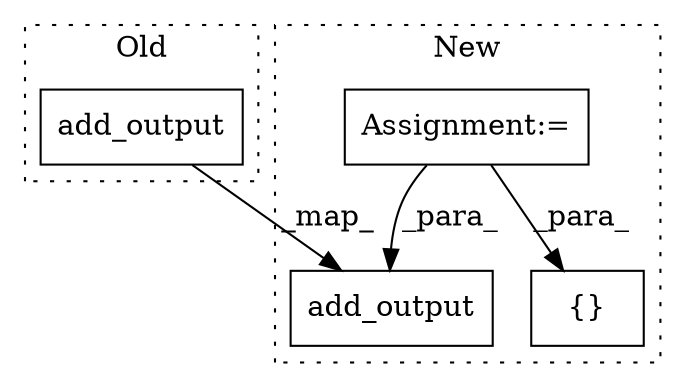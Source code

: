 digraph G {
subgraph cluster0 {
1 [label="add_output" a="32" s="1043,1060" l="11,1" shape="box"];
label = "Old";
style="dotted";
}
subgraph cluster1 {
2 [label="add_output" a="32" s="1532,1549" l="11,1" shape="box"];
3 [label="Assignment:=" a="7" s="924" l="1" shape="box"];
4 [label="{}" a="4" s="1623,1636" l="1,1" shape="box"];
label = "New";
style="dotted";
}
1 -> 2 [label="_map_"];
3 -> 4 [label="_para_"];
3 -> 2 [label="_para_"];
}